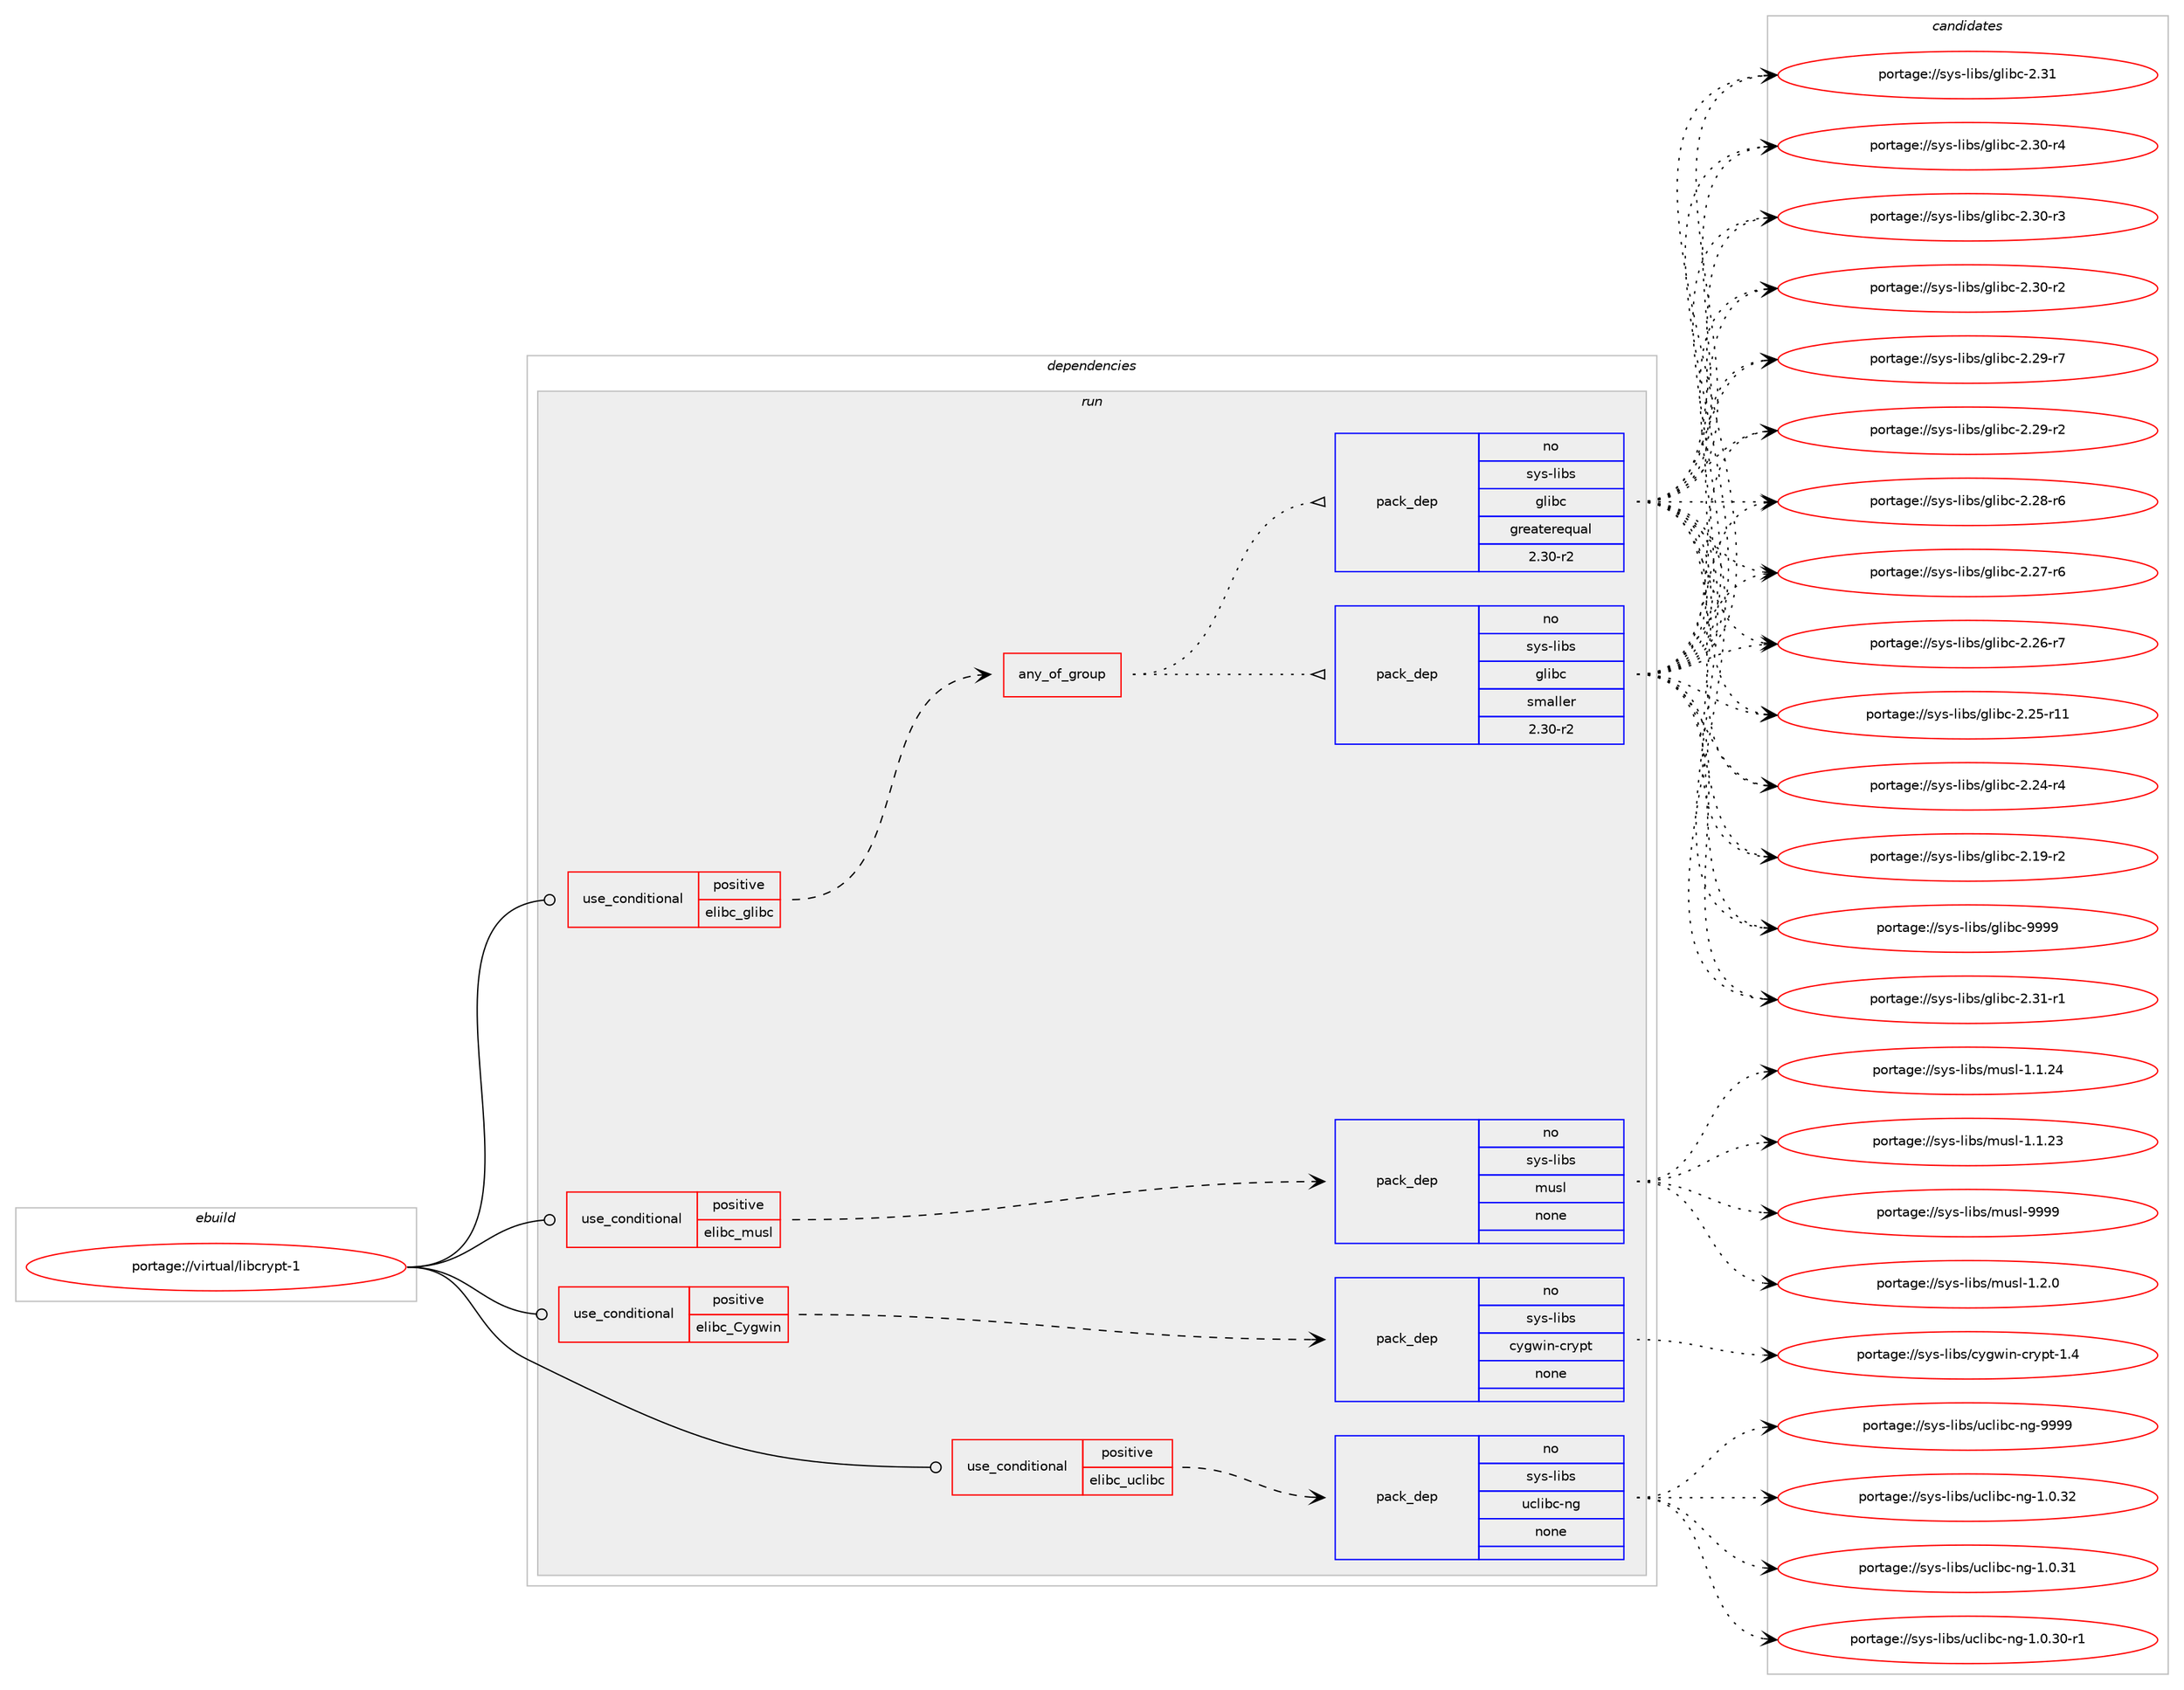 digraph prolog {

# *************
# Graph options
# *************

newrank=true;
concentrate=true;
compound=true;
graph [rankdir=LR,fontname=Helvetica,fontsize=10,ranksep=1.5];#, ranksep=2.5, nodesep=0.2];
edge  [arrowhead=vee];
node  [fontname=Helvetica,fontsize=10];

# **********
# The ebuild
# **********

subgraph cluster_leftcol {
color=gray;
rank=same;
label=<<i>ebuild</i>>;
id [label="portage://virtual/libcrypt-1", color=red, width=4, href="../virtual/libcrypt-1.svg"];
}

# ****************
# The dependencies
# ****************

subgraph cluster_midcol {
color=gray;
label=<<i>dependencies</i>>;
subgraph cluster_compile {
fillcolor="#eeeeee";
style=filled;
label=<<i>compile</i>>;
}
subgraph cluster_compileandrun {
fillcolor="#eeeeee";
style=filled;
label=<<i>compile and run</i>>;
}
subgraph cluster_run {
fillcolor="#eeeeee";
style=filled;
label=<<i>run</i>>;
subgraph cond3949 {
dependency24287 [label=<<TABLE BORDER="0" CELLBORDER="1" CELLSPACING="0" CELLPADDING="4"><TR><TD ROWSPAN="3" CELLPADDING="10">use_conditional</TD></TR><TR><TD>positive</TD></TR><TR><TD>elibc_Cygwin</TD></TR></TABLE>>, shape=none, color=red];
subgraph pack19744 {
dependency24288 [label=<<TABLE BORDER="0" CELLBORDER="1" CELLSPACING="0" CELLPADDING="4" WIDTH="220"><TR><TD ROWSPAN="6" CELLPADDING="30">pack_dep</TD></TR><TR><TD WIDTH="110">no</TD></TR><TR><TD>sys-libs</TD></TR><TR><TD>cygwin-crypt</TD></TR><TR><TD>none</TD></TR><TR><TD></TD></TR></TABLE>>, shape=none, color=blue];
}
dependency24287:e -> dependency24288:w [weight=20,style="dashed",arrowhead="vee"];
}
id:e -> dependency24287:w [weight=20,style="solid",arrowhead="odot"];
subgraph cond3950 {
dependency24289 [label=<<TABLE BORDER="0" CELLBORDER="1" CELLSPACING="0" CELLPADDING="4"><TR><TD ROWSPAN="3" CELLPADDING="10">use_conditional</TD></TR><TR><TD>positive</TD></TR><TR><TD>elibc_glibc</TD></TR></TABLE>>, shape=none, color=red];
subgraph any577 {
dependency24290 [label=<<TABLE BORDER="0" CELLBORDER="1" CELLSPACING="0" CELLPADDING="4"><TR><TD CELLPADDING="10">any_of_group</TD></TR></TABLE>>, shape=none, color=red];subgraph pack19745 {
dependency24291 [label=<<TABLE BORDER="0" CELLBORDER="1" CELLSPACING="0" CELLPADDING="4" WIDTH="220"><TR><TD ROWSPAN="6" CELLPADDING="30">pack_dep</TD></TR><TR><TD WIDTH="110">no</TD></TR><TR><TD>sys-libs</TD></TR><TR><TD>glibc</TD></TR><TR><TD>greaterequal</TD></TR><TR><TD>2.30-r2</TD></TR></TABLE>>, shape=none, color=blue];
}
dependency24290:e -> dependency24291:w [weight=20,style="dotted",arrowhead="oinv"];
subgraph pack19746 {
dependency24292 [label=<<TABLE BORDER="0" CELLBORDER="1" CELLSPACING="0" CELLPADDING="4" WIDTH="220"><TR><TD ROWSPAN="6" CELLPADDING="30">pack_dep</TD></TR><TR><TD WIDTH="110">no</TD></TR><TR><TD>sys-libs</TD></TR><TR><TD>glibc</TD></TR><TR><TD>smaller</TD></TR><TR><TD>2.30-r2</TD></TR></TABLE>>, shape=none, color=blue];
}
dependency24290:e -> dependency24292:w [weight=20,style="dotted",arrowhead="oinv"];
}
dependency24289:e -> dependency24290:w [weight=20,style="dashed",arrowhead="vee"];
}
id:e -> dependency24289:w [weight=20,style="solid",arrowhead="odot"];
subgraph cond3951 {
dependency24293 [label=<<TABLE BORDER="0" CELLBORDER="1" CELLSPACING="0" CELLPADDING="4"><TR><TD ROWSPAN="3" CELLPADDING="10">use_conditional</TD></TR><TR><TD>positive</TD></TR><TR><TD>elibc_musl</TD></TR></TABLE>>, shape=none, color=red];
subgraph pack19747 {
dependency24294 [label=<<TABLE BORDER="0" CELLBORDER="1" CELLSPACING="0" CELLPADDING="4" WIDTH="220"><TR><TD ROWSPAN="6" CELLPADDING="30">pack_dep</TD></TR><TR><TD WIDTH="110">no</TD></TR><TR><TD>sys-libs</TD></TR><TR><TD>musl</TD></TR><TR><TD>none</TD></TR><TR><TD></TD></TR></TABLE>>, shape=none, color=blue];
}
dependency24293:e -> dependency24294:w [weight=20,style="dashed",arrowhead="vee"];
}
id:e -> dependency24293:w [weight=20,style="solid",arrowhead="odot"];
subgraph cond3952 {
dependency24295 [label=<<TABLE BORDER="0" CELLBORDER="1" CELLSPACING="0" CELLPADDING="4"><TR><TD ROWSPAN="3" CELLPADDING="10">use_conditional</TD></TR><TR><TD>positive</TD></TR><TR><TD>elibc_uclibc</TD></TR></TABLE>>, shape=none, color=red];
subgraph pack19748 {
dependency24296 [label=<<TABLE BORDER="0" CELLBORDER="1" CELLSPACING="0" CELLPADDING="4" WIDTH="220"><TR><TD ROWSPAN="6" CELLPADDING="30">pack_dep</TD></TR><TR><TD WIDTH="110">no</TD></TR><TR><TD>sys-libs</TD></TR><TR><TD>uclibc-ng</TD></TR><TR><TD>none</TD></TR><TR><TD></TD></TR></TABLE>>, shape=none, color=blue];
}
dependency24295:e -> dependency24296:w [weight=20,style="dashed",arrowhead="vee"];
}
id:e -> dependency24295:w [weight=20,style="solid",arrowhead="odot"];
}
}

# **************
# The candidates
# **************

subgraph cluster_choices {
rank=same;
color=gray;
label=<<i>candidates</i>>;

subgraph choice19744 {
color=black;
nodesep=1;
choice11512111545108105981154799121103119105110459911412111211645494652 [label="portage://sys-libs/cygwin-crypt-1.4", color=red, width=4,href="../sys-libs/cygwin-crypt-1.4.svg"];
dependency24288:e -> choice11512111545108105981154799121103119105110459911412111211645494652:w [style=dotted,weight="100"];
}
subgraph choice19745 {
color=black;
nodesep=1;
choice11512111545108105981154710310810598994557575757 [label="portage://sys-libs/glibc-9999", color=red, width=4,href="../sys-libs/glibc-9999.svg"];
choice115121115451081059811547103108105989945504651494511449 [label="portage://sys-libs/glibc-2.31-r1", color=red, width=4,href="../sys-libs/glibc-2.31-r1.svg"];
choice11512111545108105981154710310810598994550465149 [label="portage://sys-libs/glibc-2.31", color=red, width=4,href="../sys-libs/glibc-2.31.svg"];
choice115121115451081059811547103108105989945504651484511452 [label="portage://sys-libs/glibc-2.30-r4", color=red, width=4,href="../sys-libs/glibc-2.30-r4.svg"];
choice115121115451081059811547103108105989945504651484511451 [label="portage://sys-libs/glibc-2.30-r3", color=red, width=4,href="../sys-libs/glibc-2.30-r3.svg"];
choice115121115451081059811547103108105989945504651484511450 [label="portage://sys-libs/glibc-2.30-r2", color=red, width=4,href="../sys-libs/glibc-2.30-r2.svg"];
choice115121115451081059811547103108105989945504650574511455 [label="portage://sys-libs/glibc-2.29-r7", color=red, width=4,href="../sys-libs/glibc-2.29-r7.svg"];
choice115121115451081059811547103108105989945504650574511450 [label="portage://sys-libs/glibc-2.29-r2", color=red, width=4,href="../sys-libs/glibc-2.29-r2.svg"];
choice115121115451081059811547103108105989945504650564511454 [label="portage://sys-libs/glibc-2.28-r6", color=red, width=4,href="../sys-libs/glibc-2.28-r6.svg"];
choice115121115451081059811547103108105989945504650554511454 [label="portage://sys-libs/glibc-2.27-r6", color=red, width=4,href="../sys-libs/glibc-2.27-r6.svg"];
choice115121115451081059811547103108105989945504650544511455 [label="portage://sys-libs/glibc-2.26-r7", color=red, width=4,href="../sys-libs/glibc-2.26-r7.svg"];
choice11512111545108105981154710310810598994550465053451144949 [label="portage://sys-libs/glibc-2.25-r11", color=red, width=4,href="../sys-libs/glibc-2.25-r11.svg"];
choice115121115451081059811547103108105989945504650524511452 [label="portage://sys-libs/glibc-2.24-r4", color=red, width=4,href="../sys-libs/glibc-2.24-r4.svg"];
choice115121115451081059811547103108105989945504649574511450 [label="portage://sys-libs/glibc-2.19-r2", color=red, width=4,href="../sys-libs/glibc-2.19-r2.svg"];
dependency24291:e -> choice11512111545108105981154710310810598994557575757:w [style=dotted,weight="100"];
dependency24291:e -> choice115121115451081059811547103108105989945504651494511449:w [style=dotted,weight="100"];
dependency24291:e -> choice11512111545108105981154710310810598994550465149:w [style=dotted,weight="100"];
dependency24291:e -> choice115121115451081059811547103108105989945504651484511452:w [style=dotted,weight="100"];
dependency24291:e -> choice115121115451081059811547103108105989945504651484511451:w [style=dotted,weight="100"];
dependency24291:e -> choice115121115451081059811547103108105989945504651484511450:w [style=dotted,weight="100"];
dependency24291:e -> choice115121115451081059811547103108105989945504650574511455:w [style=dotted,weight="100"];
dependency24291:e -> choice115121115451081059811547103108105989945504650574511450:w [style=dotted,weight="100"];
dependency24291:e -> choice115121115451081059811547103108105989945504650564511454:w [style=dotted,weight="100"];
dependency24291:e -> choice115121115451081059811547103108105989945504650554511454:w [style=dotted,weight="100"];
dependency24291:e -> choice115121115451081059811547103108105989945504650544511455:w [style=dotted,weight="100"];
dependency24291:e -> choice11512111545108105981154710310810598994550465053451144949:w [style=dotted,weight="100"];
dependency24291:e -> choice115121115451081059811547103108105989945504650524511452:w [style=dotted,weight="100"];
dependency24291:e -> choice115121115451081059811547103108105989945504649574511450:w [style=dotted,weight="100"];
}
subgraph choice19746 {
color=black;
nodesep=1;
choice11512111545108105981154710310810598994557575757 [label="portage://sys-libs/glibc-9999", color=red, width=4,href="../sys-libs/glibc-9999.svg"];
choice115121115451081059811547103108105989945504651494511449 [label="portage://sys-libs/glibc-2.31-r1", color=red, width=4,href="../sys-libs/glibc-2.31-r1.svg"];
choice11512111545108105981154710310810598994550465149 [label="portage://sys-libs/glibc-2.31", color=red, width=4,href="../sys-libs/glibc-2.31.svg"];
choice115121115451081059811547103108105989945504651484511452 [label="portage://sys-libs/glibc-2.30-r4", color=red, width=4,href="../sys-libs/glibc-2.30-r4.svg"];
choice115121115451081059811547103108105989945504651484511451 [label="portage://sys-libs/glibc-2.30-r3", color=red, width=4,href="../sys-libs/glibc-2.30-r3.svg"];
choice115121115451081059811547103108105989945504651484511450 [label="portage://sys-libs/glibc-2.30-r2", color=red, width=4,href="../sys-libs/glibc-2.30-r2.svg"];
choice115121115451081059811547103108105989945504650574511455 [label="portage://sys-libs/glibc-2.29-r7", color=red, width=4,href="../sys-libs/glibc-2.29-r7.svg"];
choice115121115451081059811547103108105989945504650574511450 [label="portage://sys-libs/glibc-2.29-r2", color=red, width=4,href="../sys-libs/glibc-2.29-r2.svg"];
choice115121115451081059811547103108105989945504650564511454 [label="portage://sys-libs/glibc-2.28-r6", color=red, width=4,href="../sys-libs/glibc-2.28-r6.svg"];
choice115121115451081059811547103108105989945504650554511454 [label="portage://sys-libs/glibc-2.27-r6", color=red, width=4,href="../sys-libs/glibc-2.27-r6.svg"];
choice115121115451081059811547103108105989945504650544511455 [label="portage://sys-libs/glibc-2.26-r7", color=red, width=4,href="../sys-libs/glibc-2.26-r7.svg"];
choice11512111545108105981154710310810598994550465053451144949 [label="portage://sys-libs/glibc-2.25-r11", color=red, width=4,href="../sys-libs/glibc-2.25-r11.svg"];
choice115121115451081059811547103108105989945504650524511452 [label="portage://sys-libs/glibc-2.24-r4", color=red, width=4,href="../sys-libs/glibc-2.24-r4.svg"];
choice115121115451081059811547103108105989945504649574511450 [label="portage://sys-libs/glibc-2.19-r2", color=red, width=4,href="../sys-libs/glibc-2.19-r2.svg"];
dependency24292:e -> choice11512111545108105981154710310810598994557575757:w [style=dotted,weight="100"];
dependency24292:e -> choice115121115451081059811547103108105989945504651494511449:w [style=dotted,weight="100"];
dependency24292:e -> choice11512111545108105981154710310810598994550465149:w [style=dotted,weight="100"];
dependency24292:e -> choice115121115451081059811547103108105989945504651484511452:w [style=dotted,weight="100"];
dependency24292:e -> choice115121115451081059811547103108105989945504651484511451:w [style=dotted,weight="100"];
dependency24292:e -> choice115121115451081059811547103108105989945504651484511450:w [style=dotted,weight="100"];
dependency24292:e -> choice115121115451081059811547103108105989945504650574511455:w [style=dotted,weight="100"];
dependency24292:e -> choice115121115451081059811547103108105989945504650574511450:w [style=dotted,weight="100"];
dependency24292:e -> choice115121115451081059811547103108105989945504650564511454:w [style=dotted,weight="100"];
dependency24292:e -> choice115121115451081059811547103108105989945504650554511454:w [style=dotted,weight="100"];
dependency24292:e -> choice115121115451081059811547103108105989945504650544511455:w [style=dotted,weight="100"];
dependency24292:e -> choice11512111545108105981154710310810598994550465053451144949:w [style=dotted,weight="100"];
dependency24292:e -> choice115121115451081059811547103108105989945504650524511452:w [style=dotted,weight="100"];
dependency24292:e -> choice115121115451081059811547103108105989945504649574511450:w [style=dotted,weight="100"];
}
subgraph choice19747 {
color=black;
nodesep=1;
choice1151211154510810598115471091171151084557575757 [label="portage://sys-libs/musl-9999", color=red, width=4,href="../sys-libs/musl-9999.svg"];
choice115121115451081059811547109117115108454946504648 [label="portage://sys-libs/musl-1.2.0", color=red, width=4,href="../sys-libs/musl-1.2.0.svg"];
choice11512111545108105981154710911711510845494649465052 [label="portage://sys-libs/musl-1.1.24", color=red, width=4,href="../sys-libs/musl-1.1.24.svg"];
choice11512111545108105981154710911711510845494649465051 [label="portage://sys-libs/musl-1.1.23", color=red, width=4,href="../sys-libs/musl-1.1.23.svg"];
dependency24294:e -> choice1151211154510810598115471091171151084557575757:w [style=dotted,weight="100"];
dependency24294:e -> choice115121115451081059811547109117115108454946504648:w [style=dotted,weight="100"];
dependency24294:e -> choice11512111545108105981154710911711510845494649465052:w [style=dotted,weight="100"];
dependency24294:e -> choice11512111545108105981154710911711510845494649465051:w [style=dotted,weight="100"];
}
subgraph choice19748 {
color=black;
nodesep=1;
choice115121115451081059811547117991081059899451101034557575757 [label="portage://sys-libs/uclibc-ng-9999", color=red, width=4,href="../sys-libs/uclibc-ng-9999.svg"];
choice1151211154510810598115471179910810598994511010345494648465150 [label="portage://sys-libs/uclibc-ng-1.0.32", color=red, width=4,href="../sys-libs/uclibc-ng-1.0.32.svg"];
choice1151211154510810598115471179910810598994511010345494648465149 [label="portage://sys-libs/uclibc-ng-1.0.31", color=red, width=4,href="../sys-libs/uclibc-ng-1.0.31.svg"];
choice11512111545108105981154711799108105989945110103454946484651484511449 [label="portage://sys-libs/uclibc-ng-1.0.30-r1", color=red, width=4,href="../sys-libs/uclibc-ng-1.0.30-r1.svg"];
dependency24296:e -> choice115121115451081059811547117991081059899451101034557575757:w [style=dotted,weight="100"];
dependency24296:e -> choice1151211154510810598115471179910810598994511010345494648465150:w [style=dotted,weight="100"];
dependency24296:e -> choice1151211154510810598115471179910810598994511010345494648465149:w [style=dotted,weight="100"];
dependency24296:e -> choice11512111545108105981154711799108105989945110103454946484651484511449:w [style=dotted,weight="100"];
}
}

}
